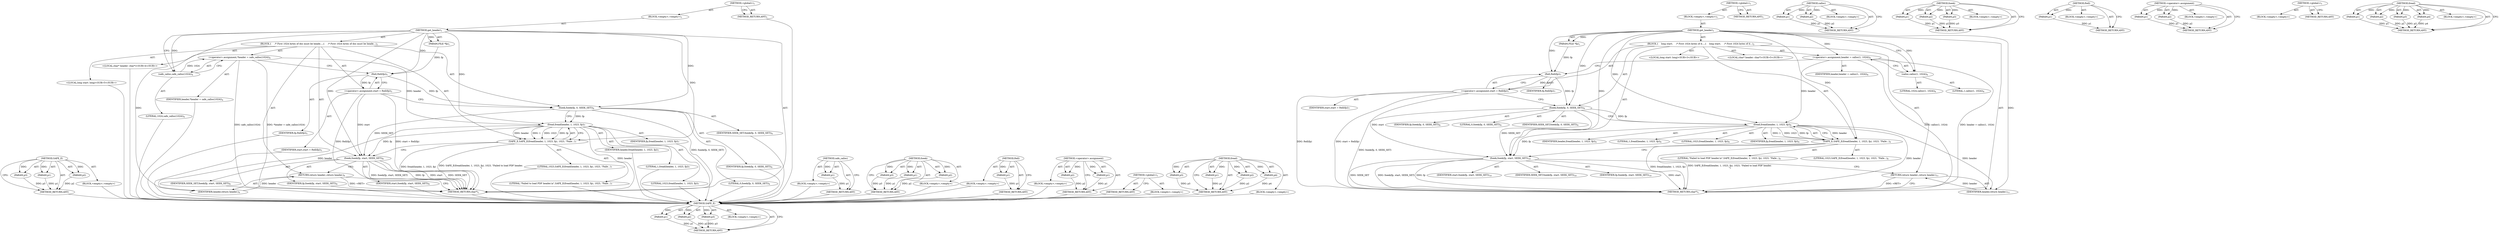 digraph "fread" {
vulnerable_85 [label=<(METHOD,SAFE_E)>];
vulnerable_86 [label=<(PARAM,p1)>];
vulnerable_87 [label=<(PARAM,p2)>];
vulnerable_88 [label=<(PARAM,p3)>];
vulnerable_89 [label=<(BLOCK,&lt;empty&gt;,&lt;empty&gt;)>];
vulnerable_90 [label=<(METHOD_RETURN,ANY)>];
vulnerable_6 [label=<(METHOD,&lt;global&gt;)<SUB>1</SUB>>];
vulnerable_7 [label=<(BLOCK,&lt;empty&gt;,&lt;empty&gt;)<SUB>1</SUB>>];
vulnerable_8 [label=<(METHOD,get_header)<SUB>1</SUB>>];
vulnerable_9 [label=<(PARAM,FILE *fp)<SUB>1</SUB>>];
vulnerable_10 [label=<(BLOCK,{
    long start;
     /* First 1024 bytes of d...,{
    long start;
     /* First 1024 bytes of d...)<SUB>2</SUB>>];
vulnerable_11 [label="<(LOCAL,long start: long)<SUB>3</SUB>>"];
vulnerable_12 [label="<(LOCAL,char* header: char*)<SUB>5</SUB>>"];
vulnerable_13 [label=<(&lt;operator&gt;.assignment,header = calloc(1, 1024))<SUB>6</SUB>>];
vulnerable_14 [label=<(IDENTIFIER,header,header = calloc(1, 1024))<SUB>6</SUB>>];
vulnerable_15 [label=<(calloc,calloc(1, 1024))<SUB>6</SUB>>];
vulnerable_16 [label=<(LITERAL,1,calloc(1, 1024))<SUB>6</SUB>>];
vulnerable_17 [label=<(LITERAL,1024,calloc(1, 1024))<SUB>6</SUB>>];
vulnerable_18 [label=<(&lt;operator&gt;.assignment,start = ftell(fp))<SUB>7</SUB>>];
vulnerable_19 [label=<(IDENTIFIER,start,start = ftell(fp))<SUB>7</SUB>>];
vulnerable_20 [label=<(ftell,ftell(fp))<SUB>7</SUB>>];
vulnerable_21 [label=<(IDENTIFIER,fp,ftell(fp))<SUB>7</SUB>>];
vulnerable_22 [label=<(fseek,fseek(fp, 0, SEEK_SET))<SUB>8</SUB>>];
vulnerable_23 [label=<(IDENTIFIER,fp,fseek(fp, 0, SEEK_SET))<SUB>8</SUB>>];
vulnerable_24 [label=<(LITERAL,0,fseek(fp, 0, SEEK_SET))<SUB>8</SUB>>];
vulnerable_25 [label=<(IDENTIFIER,SEEK_SET,fseek(fp, 0, SEEK_SET))<SUB>8</SUB>>];
vulnerable_26 [label=<(SAFE_E,SAFE_E(fread(header, 1, 1023, fp), 1023, &quot;Faile...)<SUB>9</SUB>>];
vulnerable_27 [label=<(fread,fread(header, 1, 1023, fp))<SUB>9</SUB>>];
vulnerable_28 [label=<(IDENTIFIER,header,fread(header, 1, 1023, fp))<SUB>9</SUB>>];
vulnerable_29 [label=<(LITERAL,1,fread(header, 1, 1023, fp))<SUB>9</SUB>>];
vulnerable_30 [label=<(LITERAL,1023,fread(header, 1, 1023, fp))<SUB>9</SUB>>];
vulnerable_31 [label=<(IDENTIFIER,fp,fread(header, 1, 1023, fp))<SUB>9</SUB>>];
vulnerable_32 [label=<(LITERAL,1023,SAFE_E(fread(header, 1, 1023, fp), 1023, &quot;Faile...)<SUB>9</SUB>>];
vulnerable_33 [label=<(LITERAL,&quot;Failed to load PDF header.\n&quot;,SAFE_E(fread(header, 1, 1023, fp), 1023, &quot;Faile...)<SUB>9</SUB>>];
vulnerable_34 [label=<(fseek,fseek(fp, start, SEEK_SET))<SUB>10</SUB>>];
vulnerable_35 [label=<(IDENTIFIER,fp,fseek(fp, start, SEEK_SET))<SUB>10</SUB>>];
vulnerable_36 [label=<(IDENTIFIER,start,fseek(fp, start, SEEK_SET))<SUB>10</SUB>>];
vulnerable_37 [label=<(IDENTIFIER,SEEK_SET,fseek(fp, start, SEEK_SET))<SUB>10</SUB>>];
vulnerable_38 [label=<(RETURN,return header;,return header;)<SUB>11</SUB>>];
vulnerable_39 [label=<(IDENTIFIER,header,return header;)<SUB>11</SUB>>];
vulnerable_40 [label=<(METHOD_RETURN,char*)<SUB>1</SUB>>];
vulnerable_42 [label=<(METHOD_RETURN,ANY)<SUB>1</SUB>>];
vulnerable_70 [label=<(METHOD,calloc)>];
vulnerable_71 [label=<(PARAM,p1)>];
vulnerable_72 [label=<(PARAM,p2)>];
vulnerable_73 [label=<(BLOCK,&lt;empty&gt;,&lt;empty&gt;)>];
vulnerable_74 [label=<(METHOD_RETURN,ANY)>];
vulnerable_79 [label=<(METHOD,fseek)>];
vulnerable_80 [label=<(PARAM,p1)>];
vulnerable_81 [label=<(PARAM,p2)>];
vulnerable_82 [label=<(PARAM,p3)>];
vulnerable_83 [label=<(BLOCK,&lt;empty&gt;,&lt;empty&gt;)>];
vulnerable_84 [label=<(METHOD_RETURN,ANY)>];
vulnerable_75 [label=<(METHOD,ftell)>];
vulnerable_76 [label=<(PARAM,p1)>];
vulnerable_77 [label=<(BLOCK,&lt;empty&gt;,&lt;empty&gt;)>];
vulnerable_78 [label=<(METHOD_RETURN,ANY)>];
vulnerable_65 [label=<(METHOD,&lt;operator&gt;.assignment)>];
vulnerable_66 [label=<(PARAM,p1)>];
vulnerable_67 [label=<(PARAM,p2)>];
vulnerable_68 [label=<(BLOCK,&lt;empty&gt;,&lt;empty&gt;)>];
vulnerable_69 [label=<(METHOD_RETURN,ANY)>];
vulnerable_59 [label=<(METHOD,&lt;global&gt;)<SUB>1</SUB>>];
vulnerable_60 [label=<(BLOCK,&lt;empty&gt;,&lt;empty&gt;)>];
vulnerable_61 [label=<(METHOD_RETURN,ANY)>];
vulnerable_91 [label=<(METHOD,fread)>];
vulnerable_92 [label=<(PARAM,p1)>];
vulnerable_93 [label=<(PARAM,p2)>];
vulnerable_94 [label=<(PARAM,p3)>];
vulnerable_95 [label=<(PARAM,p4)>];
vulnerable_96 [label=<(BLOCK,&lt;empty&gt;,&lt;empty&gt;)>];
vulnerable_97 [label=<(METHOD_RETURN,ANY)>];
fixed_83 [label=<(METHOD,SAFE_E)>];
fixed_84 [label=<(PARAM,p1)>];
fixed_85 [label=<(PARAM,p2)>];
fixed_86 [label=<(PARAM,p3)>];
fixed_87 [label=<(BLOCK,&lt;empty&gt;,&lt;empty&gt;)>];
fixed_88 [label=<(METHOD_RETURN,ANY)>];
fixed_6 [label=<(METHOD,&lt;global&gt;)<SUB>1</SUB>>];
fixed_7 [label=<(BLOCK,&lt;empty&gt;,&lt;empty&gt;)<SUB>1</SUB>>];
fixed_8 [label=<(METHOD,get_header)<SUB>1</SUB>>];
fixed_9 [label=<(PARAM,FILE *fp)<SUB>1</SUB>>];
fixed_10 [label=<(BLOCK,{
     /* First 1024 bytes of doc must be heade...,{
     /* First 1024 bytes of doc must be heade...)<SUB>2</SUB>>];
fixed_11 [label="<(LOCAL,char* header: char*)<SUB>4</SUB>>"];
fixed_12 [label=<(&lt;operator&gt;.assignment,*header = safe_calloc(1024))<SUB>4</SUB>>];
fixed_13 [label=<(IDENTIFIER,header,*header = safe_calloc(1024))<SUB>4</SUB>>];
fixed_14 [label=<(safe_calloc,safe_calloc(1024))<SUB>4</SUB>>];
fixed_15 [label=<(LITERAL,1024,safe_calloc(1024))<SUB>4</SUB>>];
fixed_16 [label="<(LOCAL,long start: long)<SUB>5</SUB>>"];
fixed_17 [label=<(&lt;operator&gt;.assignment,start = ftell(fp))<SUB>5</SUB>>];
fixed_18 [label=<(IDENTIFIER,start,start = ftell(fp))<SUB>5</SUB>>];
fixed_19 [label=<(ftell,ftell(fp))<SUB>5</SUB>>];
fixed_20 [label=<(IDENTIFIER,fp,ftell(fp))<SUB>5</SUB>>];
fixed_21 [label=<(fseek,fseek(fp, 0, SEEK_SET))<SUB>6</SUB>>];
fixed_22 [label=<(IDENTIFIER,fp,fseek(fp, 0, SEEK_SET))<SUB>6</SUB>>];
fixed_23 [label=<(LITERAL,0,fseek(fp, 0, SEEK_SET))<SUB>6</SUB>>];
fixed_24 [label=<(IDENTIFIER,SEEK_SET,fseek(fp, 0, SEEK_SET))<SUB>6</SUB>>];
fixed_25 [label=<(SAFE_E,SAFE_E(fread(header, 1, 1023, fp), 1023, &quot;Faile...)<SUB>7</SUB>>];
fixed_26 [label=<(fread,fread(header, 1, 1023, fp))<SUB>7</SUB>>];
fixed_27 [label=<(IDENTIFIER,header,fread(header, 1, 1023, fp))<SUB>7</SUB>>];
fixed_28 [label=<(LITERAL,1,fread(header, 1, 1023, fp))<SUB>7</SUB>>];
fixed_29 [label=<(LITERAL,1023,fread(header, 1, 1023, fp))<SUB>7</SUB>>];
fixed_30 [label=<(IDENTIFIER,fp,fread(header, 1, 1023, fp))<SUB>7</SUB>>];
fixed_31 [label=<(LITERAL,1023,SAFE_E(fread(header, 1, 1023, fp), 1023, &quot;Faile...)<SUB>7</SUB>>];
fixed_32 [label=<(LITERAL,&quot;Failed to load PDF header.\n&quot;,SAFE_E(fread(header, 1, 1023, fp), 1023, &quot;Faile...)<SUB>7</SUB>>];
fixed_33 [label=<(fseek,fseek(fp, start, SEEK_SET))<SUB>8</SUB>>];
fixed_34 [label=<(IDENTIFIER,fp,fseek(fp, start, SEEK_SET))<SUB>8</SUB>>];
fixed_35 [label=<(IDENTIFIER,start,fseek(fp, start, SEEK_SET))<SUB>8</SUB>>];
fixed_36 [label=<(IDENTIFIER,SEEK_SET,fseek(fp, start, SEEK_SET))<SUB>8</SUB>>];
fixed_37 [label=<(RETURN,return header;,return header;)<SUB>9</SUB>>];
fixed_38 [label=<(IDENTIFIER,header,return header;)<SUB>9</SUB>>];
fixed_39 [label=<(METHOD_RETURN,char*)<SUB>1</SUB>>];
fixed_41 [label=<(METHOD_RETURN,ANY)<SUB>1</SUB>>];
fixed_69 [label=<(METHOD,safe_calloc)>];
fixed_70 [label=<(PARAM,p1)>];
fixed_71 [label=<(BLOCK,&lt;empty&gt;,&lt;empty&gt;)>];
fixed_72 [label=<(METHOD_RETURN,ANY)>];
fixed_77 [label=<(METHOD,fseek)>];
fixed_78 [label=<(PARAM,p1)>];
fixed_79 [label=<(PARAM,p2)>];
fixed_80 [label=<(PARAM,p3)>];
fixed_81 [label=<(BLOCK,&lt;empty&gt;,&lt;empty&gt;)>];
fixed_82 [label=<(METHOD_RETURN,ANY)>];
fixed_73 [label=<(METHOD,ftell)>];
fixed_74 [label=<(PARAM,p1)>];
fixed_75 [label=<(BLOCK,&lt;empty&gt;,&lt;empty&gt;)>];
fixed_76 [label=<(METHOD_RETURN,ANY)>];
fixed_64 [label=<(METHOD,&lt;operator&gt;.assignment)>];
fixed_65 [label=<(PARAM,p1)>];
fixed_66 [label=<(PARAM,p2)>];
fixed_67 [label=<(BLOCK,&lt;empty&gt;,&lt;empty&gt;)>];
fixed_68 [label=<(METHOD_RETURN,ANY)>];
fixed_58 [label=<(METHOD,&lt;global&gt;)<SUB>1</SUB>>];
fixed_59 [label=<(BLOCK,&lt;empty&gt;,&lt;empty&gt;)>];
fixed_60 [label=<(METHOD_RETURN,ANY)>];
fixed_89 [label=<(METHOD,fread)>];
fixed_90 [label=<(PARAM,p1)>];
fixed_91 [label=<(PARAM,p2)>];
fixed_92 [label=<(PARAM,p3)>];
fixed_93 [label=<(PARAM,p4)>];
fixed_94 [label=<(BLOCK,&lt;empty&gt;,&lt;empty&gt;)>];
fixed_95 [label=<(METHOD_RETURN,ANY)>];
vulnerable_85 -> vulnerable_86  [key=0, label="AST: "];
vulnerable_85 -> vulnerable_86  [key=1, label="DDG: "];
vulnerable_85 -> vulnerable_89  [key=0, label="AST: "];
vulnerable_85 -> vulnerable_87  [key=0, label="AST: "];
vulnerable_85 -> vulnerable_87  [key=1, label="DDG: "];
vulnerable_85 -> vulnerable_90  [key=0, label="AST: "];
vulnerable_85 -> vulnerable_90  [key=1, label="CFG: "];
vulnerable_85 -> vulnerable_88  [key=0, label="AST: "];
vulnerable_85 -> vulnerable_88  [key=1, label="DDG: "];
vulnerable_86 -> vulnerable_90  [key=0, label="DDG: p1"];
vulnerable_87 -> vulnerable_90  [key=0, label="DDG: p2"];
vulnerable_88 -> vulnerable_90  [key=0, label="DDG: p3"];
vulnerable_6 -> vulnerable_7  [key=0, label="AST: "];
vulnerable_6 -> vulnerable_42  [key=0, label="AST: "];
vulnerable_6 -> vulnerable_42  [key=1, label="CFG: "];
vulnerable_7 -> vulnerable_8  [key=0, label="AST: "];
vulnerable_8 -> vulnerable_9  [key=0, label="AST: "];
vulnerable_8 -> vulnerable_9  [key=1, label="DDG: "];
vulnerable_8 -> vulnerable_10  [key=0, label="AST: "];
vulnerable_8 -> vulnerable_40  [key=0, label="AST: "];
vulnerable_8 -> vulnerable_15  [key=0, label="CFG: "];
vulnerable_8 -> vulnerable_15  [key=1, label="DDG: "];
vulnerable_8 -> vulnerable_13  [key=0, label="DDG: "];
vulnerable_8 -> vulnerable_22  [key=0, label="DDG: "];
vulnerable_8 -> vulnerable_26  [key=0, label="DDG: "];
vulnerable_8 -> vulnerable_34  [key=0, label="DDG: "];
vulnerable_8 -> vulnerable_39  [key=0, label="DDG: "];
vulnerable_8 -> vulnerable_20  [key=0, label="DDG: "];
vulnerable_8 -> vulnerable_27  [key=0, label="DDG: "];
vulnerable_9 -> vulnerable_20  [key=0, label="DDG: fp"];
vulnerable_10 -> vulnerable_11  [key=0, label="AST: "];
vulnerable_10 -> vulnerable_12  [key=0, label="AST: "];
vulnerable_10 -> vulnerable_13  [key=0, label="AST: "];
vulnerable_10 -> vulnerable_18  [key=0, label="AST: "];
vulnerable_10 -> vulnerable_22  [key=0, label="AST: "];
vulnerable_10 -> vulnerable_26  [key=0, label="AST: "];
vulnerable_10 -> vulnerable_34  [key=0, label="AST: "];
vulnerable_10 -> vulnerable_38  [key=0, label="AST: "];
vulnerable_13 -> vulnerable_14  [key=0, label="AST: "];
vulnerable_13 -> vulnerable_15  [key=0, label="AST: "];
vulnerable_13 -> vulnerable_20  [key=0, label="CFG: "];
vulnerable_13 -> vulnerable_40  [key=0, label="DDG: calloc(1, 1024)"];
vulnerable_13 -> vulnerable_40  [key=1, label="DDG: header = calloc(1, 1024)"];
vulnerable_13 -> vulnerable_27  [key=0, label="DDG: header"];
vulnerable_15 -> vulnerable_16  [key=0, label="AST: "];
vulnerable_15 -> vulnerable_17  [key=0, label="AST: "];
vulnerable_15 -> vulnerable_13  [key=0, label="CFG: "];
vulnerable_18 -> vulnerable_19  [key=0, label="AST: "];
vulnerable_18 -> vulnerable_20  [key=0, label="AST: "];
vulnerable_18 -> vulnerable_22  [key=0, label="CFG: "];
vulnerable_18 -> vulnerable_40  [key=0, label="DDG: ftell(fp)"];
vulnerable_18 -> vulnerable_40  [key=1, label="DDG: start = ftell(fp)"];
vulnerable_18 -> vulnerable_34  [key=0, label="DDG: start"];
vulnerable_20 -> vulnerable_21  [key=0, label="AST: "];
vulnerable_20 -> vulnerable_18  [key=0, label="CFG: "];
vulnerable_20 -> vulnerable_18  [key=1, label="DDG: fp"];
vulnerable_20 -> vulnerable_22  [key=0, label="DDG: fp"];
vulnerable_22 -> vulnerable_23  [key=0, label="AST: "];
vulnerable_22 -> vulnerable_24  [key=0, label="AST: "];
vulnerable_22 -> vulnerable_25  [key=0, label="AST: "];
vulnerable_22 -> vulnerable_27  [key=0, label="CFG: "];
vulnerable_22 -> vulnerable_27  [key=1, label="DDG: fp"];
vulnerable_22 -> vulnerable_40  [key=0, label="DDG: fseek(fp, 0, SEEK_SET)"];
vulnerable_22 -> vulnerable_34  [key=0, label="DDG: SEEK_SET"];
vulnerable_26 -> vulnerable_27  [key=0, label="AST: "];
vulnerable_26 -> vulnerable_32  [key=0, label="AST: "];
vulnerable_26 -> vulnerable_33  [key=0, label="AST: "];
vulnerable_26 -> vulnerable_34  [key=0, label="CFG: "];
vulnerable_26 -> vulnerable_40  [key=0, label="DDG: fread(header, 1, 1023, fp)"];
vulnerable_26 -> vulnerable_40  [key=1, label="DDG: SAFE_E(fread(header, 1, 1023, fp), 1023, &quot;Failed to load PDF header.\n&quot;)"];
vulnerable_27 -> vulnerable_28  [key=0, label="AST: "];
vulnerable_27 -> vulnerable_29  [key=0, label="AST: "];
vulnerable_27 -> vulnerable_30  [key=0, label="AST: "];
vulnerable_27 -> vulnerable_31  [key=0, label="AST: "];
vulnerable_27 -> vulnerable_26  [key=0, label="CFG: "];
vulnerable_27 -> vulnerable_26  [key=1, label="DDG: header"];
vulnerable_27 -> vulnerable_26  [key=2, label="DDG: 1"];
vulnerable_27 -> vulnerable_26  [key=3, label="DDG: 1023"];
vulnerable_27 -> vulnerable_26  [key=4, label="DDG: fp"];
vulnerable_27 -> vulnerable_40  [key=0, label="DDG: header"];
vulnerable_27 -> vulnerable_34  [key=0, label="DDG: fp"];
vulnerable_27 -> vulnerable_39  [key=0, label="DDG: header"];
vulnerable_34 -> vulnerable_35  [key=0, label="AST: "];
vulnerable_34 -> vulnerable_36  [key=0, label="AST: "];
vulnerable_34 -> vulnerable_37  [key=0, label="AST: "];
vulnerable_34 -> vulnerable_38  [key=0, label="CFG: "];
vulnerable_34 -> vulnerable_40  [key=0, label="DDG: fp"];
vulnerable_34 -> vulnerable_40  [key=1, label="DDG: start"];
vulnerable_34 -> vulnerable_40  [key=2, label="DDG: SEEK_SET"];
vulnerable_34 -> vulnerable_40  [key=3, label="DDG: fseek(fp, start, SEEK_SET)"];
vulnerable_38 -> vulnerable_39  [key=0, label="AST: "];
vulnerable_38 -> vulnerable_40  [key=0, label="CFG: "];
vulnerable_38 -> vulnerable_40  [key=1, label="DDG: &lt;RET&gt;"];
vulnerable_39 -> vulnerable_38  [key=0, label="DDG: header"];
vulnerable_70 -> vulnerable_71  [key=0, label="AST: "];
vulnerable_70 -> vulnerable_71  [key=1, label="DDG: "];
vulnerable_70 -> vulnerable_73  [key=0, label="AST: "];
vulnerable_70 -> vulnerable_72  [key=0, label="AST: "];
vulnerable_70 -> vulnerable_72  [key=1, label="DDG: "];
vulnerable_70 -> vulnerable_74  [key=0, label="AST: "];
vulnerable_70 -> vulnerable_74  [key=1, label="CFG: "];
vulnerable_71 -> vulnerable_74  [key=0, label="DDG: p1"];
vulnerable_72 -> vulnerable_74  [key=0, label="DDG: p2"];
vulnerable_79 -> vulnerable_80  [key=0, label="AST: "];
vulnerable_79 -> vulnerable_80  [key=1, label="DDG: "];
vulnerable_79 -> vulnerable_83  [key=0, label="AST: "];
vulnerable_79 -> vulnerable_81  [key=0, label="AST: "];
vulnerable_79 -> vulnerable_81  [key=1, label="DDG: "];
vulnerable_79 -> vulnerable_84  [key=0, label="AST: "];
vulnerable_79 -> vulnerable_84  [key=1, label="CFG: "];
vulnerable_79 -> vulnerable_82  [key=0, label="AST: "];
vulnerable_79 -> vulnerable_82  [key=1, label="DDG: "];
vulnerable_80 -> vulnerable_84  [key=0, label="DDG: p1"];
vulnerable_81 -> vulnerable_84  [key=0, label="DDG: p2"];
vulnerable_82 -> vulnerable_84  [key=0, label="DDG: p3"];
vulnerable_75 -> vulnerable_76  [key=0, label="AST: "];
vulnerable_75 -> vulnerable_76  [key=1, label="DDG: "];
vulnerable_75 -> vulnerable_77  [key=0, label="AST: "];
vulnerable_75 -> vulnerable_78  [key=0, label="AST: "];
vulnerable_75 -> vulnerable_78  [key=1, label="CFG: "];
vulnerable_76 -> vulnerable_78  [key=0, label="DDG: p1"];
vulnerable_65 -> vulnerable_66  [key=0, label="AST: "];
vulnerable_65 -> vulnerable_66  [key=1, label="DDG: "];
vulnerable_65 -> vulnerable_68  [key=0, label="AST: "];
vulnerable_65 -> vulnerable_67  [key=0, label="AST: "];
vulnerable_65 -> vulnerable_67  [key=1, label="DDG: "];
vulnerable_65 -> vulnerable_69  [key=0, label="AST: "];
vulnerable_65 -> vulnerable_69  [key=1, label="CFG: "];
vulnerable_66 -> vulnerable_69  [key=0, label="DDG: p1"];
vulnerable_67 -> vulnerable_69  [key=0, label="DDG: p2"];
vulnerable_59 -> vulnerable_60  [key=0, label="AST: "];
vulnerable_59 -> vulnerable_61  [key=0, label="AST: "];
vulnerable_59 -> vulnerable_61  [key=1, label="CFG: "];
vulnerable_91 -> vulnerable_92  [key=0, label="AST: "];
vulnerable_91 -> vulnerable_92  [key=1, label="DDG: "];
vulnerable_91 -> vulnerable_96  [key=0, label="AST: "];
vulnerable_91 -> vulnerable_93  [key=0, label="AST: "];
vulnerable_91 -> vulnerable_93  [key=1, label="DDG: "];
vulnerable_91 -> vulnerable_97  [key=0, label="AST: "];
vulnerable_91 -> vulnerable_97  [key=1, label="CFG: "];
vulnerable_91 -> vulnerable_94  [key=0, label="AST: "];
vulnerable_91 -> vulnerable_94  [key=1, label="DDG: "];
vulnerable_91 -> vulnerable_95  [key=0, label="AST: "];
vulnerable_91 -> vulnerable_95  [key=1, label="DDG: "];
vulnerable_92 -> vulnerable_97  [key=0, label="DDG: p1"];
vulnerable_93 -> vulnerable_97  [key=0, label="DDG: p2"];
vulnerable_94 -> vulnerable_97  [key=0, label="DDG: p3"];
vulnerable_95 -> vulnerable_97  [key=0, label="DDG: p4"];
fixed_83 -> fixed_84  [key=0, label="AST: "];
fixed_83 -> fixed_84  [key=1, label="DDG: "];
fixed_83 -> fixed_87  [key=0, label="AST: "];
fixed_83 -> fixed_85  [key=0, label="AST: "];
fixed_83 -> fixed_85  [key=1, label="DDG: "];
fixed_83 -> fixed_88  [key=0, label="AST: "];
fixed_83 -> fixed_88  [key=1, label="CFG: "];
fixed_83 -> fixed_86  [key=0, label="AST: "];
fixed_83 -> fixed_86  [key=1, label="DDG: "];
fixed_84 -> fixed_88  [key=0, label="DDG: p1"];
fixed_85 -> fixed_88  [key=0, label="DDG: p2"];
fixed_86 -> fixed_88  [key=0, label="DDG: p3"];
fixed_87 -> vulnerable_85  [key=0];
fixed_88 -> vulnerable_85  [key=0];
fixed_6 -> fixed_7  [key=0, label="AST: "];
fixed_6 -> fixed_41  [key=0, label="AST: "];
fixed_6 -> fixed_41  [key=1, label="CFG: "];
fixed_7 -> fixed_8  [key=0, label="AST: "];
fixed_8 -> fixed_9  [key=0, label="AST: "];
fixed_8 -> fixed_9  [key=1, label="DDG: "];
fixed_8 -> fixed_10  [key=0, label="AST: "];
fixed_8 -> fixed_39  [key=0, label="AST: "];
fixed_8 -> fixed_14  [key=0, label="CFG: "];
fixed_8 -> fixed_14  [key=1, label="DDG: "];
fixed_8 -> fixed_21  [key=0, label="DDG: "];
fixed_8 -> fixed_25  [key=0, label="DDG: "];
fixed_8 -> fixed_33  [key=0, label="DDG: "];
fixed_8 -> fixed_38  [key=0, label="DDG: "];
fixed_8 -> fixed_19  [key=0, label="DDG: "];
fixed_8 -> fixed_26  [key=0, label="DDG: "];
fixed_9 -> fixed_19  [key=0, label="DDG: fp"];
fixed_10 -> fixed_11  [key=0, label="AST: "];
fixed_10 -> fixed_12  [key=0, label="AST: "];
fixed_10 -> fixed_16  [key=0, label="AST: "];
fixed_10 -> fixed_17  [key=0, label="AST: "];
fixed_10 -> fixed_21  [key=0, label="AST: "];
fixed_10 -> fixed_25  [key=0, label="AST: "];
fixed_10 -> fixed_33  [key=0, label="AST: "];
fixed_10 -> fixed_37  [key=0, label="AST: "];
fixed_11 -> vulnerable_85  [key=0];
fixed_12 -> fixed_13  [key=0, label="AST: "];
fixed_12 -> fixed_14  [key=0, label="AST: "];
fixed_12 -> fixed_19  [key=0, label="CFG: "];
fixed_12 -> fixed_39  [key=0, label="DDG: safe_calloc(1024)"];
fixed_12 -> fixed_39  [key=1, label="DDG: *header = safe_calloc(1024)"];
fixed_12 -> fixed_26  [key=0, label="DDG: header"];
fixed_13 -> vulnerable_85  [key=0];
fixed_14 -> fixed_15  [key=0, label="AST: "];
fixed_14 -> fixed_12  [key=0, label="CFG: "];
fixed_14 -> fixed_12  [key=1, label="DDG: 1024"];
fixed_15 -> vulnerable_85  [key=0];
fixed_16 -> vulnerable_85  [key=0];
fixed_17 -> fixed_18  [key=0, label="AST: "];
fixed_17 -> fixed_19  [key=0, label="AST: "];
fixed_17 -> fixed_21  [key=0, label="CFG: "];
fixed_17 -> fixed_39  [key=0, label="DDG: ftell(fp)"];
fixed_17 -> fixed_39  [key=1, label="DDG: start = ftell(fp)"];
fixed_17 -> fixed_33  [key=0, label="DDG: start"];
fixed_18 -> vulnerable_85  [key=0];
fixed_19 -> fixed_20  [key=0, label="AST: "];
fixed_19 -> fixed_17  [key=0, label="CFG: "];
fixed_19 -> fixed_17  [key=1, label="DDG: fp"];
fixed_19 -> fixed_21  [key=0, label="DDG: fp"];
fixed_20 -> vulnerable_85  [key=0];
fixed_21 -> fixed_22  [key=0, label="AST: "];
fixed_21 -> fixed_23  [key=0, label="AST: "];
fixed_21 -> fixed_24  [key=0, label="AST: "];
fixed_21 -> fixed_26  [key=0, label="CFG: "];
fixed_21 -> fixed_26  [key=1, label="DDG: fp"];
fixed_21 -> fixed_39  [key=0, label="DDG: fseek(fp, 0, SEEK_SET)"];
fixed_21 -> fixed_33  [key=0, label="DDG: SEEK_SET"];
fixed_22 -> vulnerable_85  [key=0];
fixed_23 -> vulnerable_85  [key=0];
fixed_24 -> vulnerable_85  [key=0];
fixed_25 -> fixed_26  [key=0, label="AST: "];
fixed_25 -> fixed_31  [key=0, label="AST: "];
fixed_25 -> fixed_32  [key=0, label="AST: "];
fixed_25 -> fixed_33  [key=0, label="CFG: "];
fixed_25 -> fixed_39  [key=0, label="DDG: fread(header, 1, 1023, fp)"];
fixed_25 -> fixed_39  [key=1, label="DDG: SAFE_E(fread(header, 1, 1023, fp), 1023, &quot;Failed to load PDF header.\n&quot;)"];
fixed_26 -> fixed_27  [key=0, label="AST: "];
fixed_26 -> fixed_28  [key=0, label="AST: "];
fixed_26 -> fixed_29  [key=0, label="AST: "];
fixed_26 -> fixed_30  [key=0, label="AST: "];
fixed_26 -> fixed_25  [key=0, label="CFG: "];
fixed_26 -> fixed_25  [key=1, label="DDG: header"];
fixed_26 -> fixed_25  [key=2, label="DDG: 1"];
fixed_26 -> fixed_25  [key=3, label="DDG: 1023"];
fixed_26 -> fixed_25  [key=4, label="DDG: fp"];
fixed_26 -> fixed_39  [key=0, label="DDG: header"];
fixed_26 -> fixed_33  [key=0, label="DDG: fp"];
fixed_26 -> fixed_38  [key=0, label="DDG: header"];
fixed_27 -> vulnerable_85  [key=0];
fixed_28 -> vulnerable_85  [key=0];
fixed_29 -> vulnerable_85  [key=0];
fixed_30 -> vulnerable_85  [key=0];
fixed_31 -> vulnerable_85  [key=0];
fixed_32 -> vulnerable_85  [key=0];
fixed_33 -> fixed_34  [key=0, label="AST: "];
fixed_33 -> fixed_35  [key=0, label="AST: "];
fixed_33 -> fixed_36  [key=0, label="AST: "];
fixed_33 -> fixed_37  [key=0, label="CFG: "];
fixed_33 -> fixed_39  [key=0, label="DDG: fp"];
fixed_33 -> fixed_39  [key=1, label="DDG: start"];
fixed_33 -> fixed_39  [key=2, label="DDG: SEEK_SET"];
fixed_33 -> fixed_39  [key=3, label="DDG: fseek(fp, start, SEEK_SET)"];
fixed_34 -> vulnerable_85  [key=0];
fixed_35 -> vulnerable_85  [key=0];
fixed_36 -> vulnerable_85  [key=0];
fixed_37 -> fixed_38  [key=0, label="AST: "];
fixed_37 -> fixed_39  [key=0, label="CFG: "];
fixed_37 -> fixed_39  [key=1, label="DDG: &lt;RET&gt;"];
fixed_38 -> fixed_37  [key=0, label="DDG: header"];
fixed_39 -> vulnerable_85  [key=0];
fixed_41 -> vulnerable_85  [key=0];
fixed_69 -> fixed_70  [key=0, label="AST: "];
fixed_69 -> fixed_70  [key=1, label="DDG: "];
fixed_69 -> fixed_71  [key=0, label="AST: "];
fixed_69 -> fixed_72  [key=0, label="AST: "];
fixed_69 -> fixed_72  [key=1, label="CFG: "];
fixed_70 -> fixed_72  [key=0, label="DDG: p1"];
fixed_71 -> vulnerable_85  [key=0];
fixed_72 -> vulnerable_85  [key=0];
fixed_77 -> fixed_78  [key=0, label="AST: "];
fixed_77 -> fixed_78  [key=1, label="DDG: "];
fixed_77 -> fixed_81  [key=0, label="AST: "];
fixed_77 -> fixed_79  [key=0, label="AST: "];
fixed_77 -> fixed_79  [key=1, label="DDG: "];
fixed_77 -> fixed_82  [key=0, label="AST: "];
fixed_77 -> fixed_82  [key=1, label="CFG: "];
fixed_77 -> fixed_80  [key=0, label="AST: "];
fixed_77 -> fixed_80  [key=1, label="DDG: "];
fixed_78 -> fixed_82  [key=0, label="DDG: p1"];
fixed_79 -> fixed_82  [key=0, label="DDG: p2"];
fixed_80 -> fixed_82  [key=0, label="DDG: p3"];
fixed_81 -> vulnerable_85  [key=0];
fixed_82 -> vulnerable_85  [key=0];
fixed_73 -> fixed_74  [key=0, label="AST: "];
fixed_73 -> fixed_74  [key=1, label="DDG: "];
fixed_73 -> fixed_75  [key=0, label="AST: "];
fixed_73 -> fixed_76  [key=0, label="AST: "];
fixed_73 -> fixed_76  [key=1, label="CFG: "];
fixed_74 -> fixed_76  [key=0, label="DDG: p1"];
fixed_75 -> vulnerable_85  [key=0];
fixed_76 -> vulnerable_85  [key=0];
fixed_64 -> fixed_65  [key=0, label="AST: "];
fixed_64 -> fixed_65  [key=1, label="DDG: "];
fixed_64 -> fixed_67  [key=0, label="AST: "];
fixed_64 -> fixed_66  [key=0, label="AST: "];
fixed_64 -> fixed_66  [key=1, label="DDG: "];
fixed_64 -> fixed_68  [key=0, label="AST: "];
fixed_64 -> fixed_68  [key=1, label="CFG: "];
fixed_65 -> fixed_68  [key=0, label="DDG: p1"];
fixed_66 -> fixed_68  [key=0, label="DDG: p2"];
fixed_67 -> vulnerable_85  [key=0];
fixed_68 -> vulnerable_85  [key=0];
fixed_58 -> fixed_59  [key=0, label="AST: "];
fixed_58 -> fixed_60  [key=0, label="AST: "];
fixed_58 -> fixed_60  [key=1, label="CFG: "];
fixed_59 -> vulnerable_85  [key=0];
fixed_60 -> vulnerable_85  [key=0];
fixed_89 -> fixed_90  [key=0, label="AST: "];
fixed_89 -> fixed_90  [key=1, label="DDG: "];
fixed_89 -> fixed_94  [key=0, label="AST: "];
fixed_89 -> fixed_91  [key=0, label="AST: "];
fixed_89 -> fixed_91  [key=1, label="DDG: "];
fixed_89 -> fixed_95  [key=0, label="AST: "];
fixed_89 -> fixed_95  [key=1, label="CFG: "];
fixed_89 -> fixed_92  [key=0, label="AST: "];
fixed_89 -> fixed_92  [key=1, label="DDG: "];
fixed_89 -> fixed_93  [key=0, label="AST: "];
fixed_89 -> fixed_93  [key=1, label="DDG: "];
fixed_90 -> fixed_95  [key=0, label="DDG: p1"];
fixed_91 -> fixed_95  [key=0, label="DDG: p2"];
fixed_92 -> fixed_95  [key=0, label="DDG: p3"];
fixed_93 -> fixed_95  [key=0, label="DDG: p4"];
fixed_94 -> vulnerable_85  [key=0];
fixed_95 -> vulnerable_85  [key=0];
}
